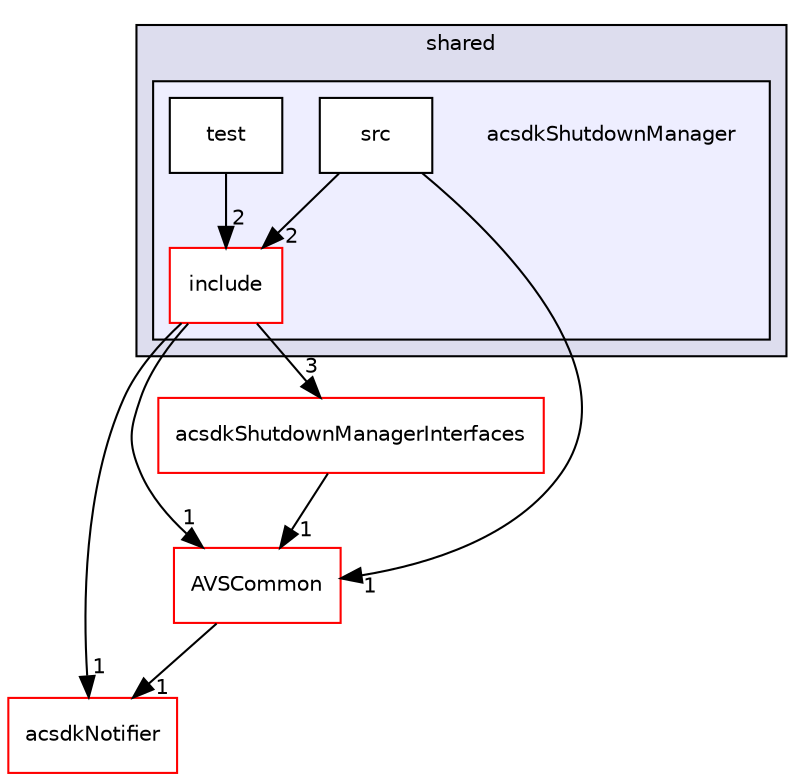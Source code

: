digraph "/workplace/avs-device-sdk/shared/acsdkShutdownManager" {
  compound=true
  node [ fontsize="10", fontname="Helvetica"];
  edge [ labelfontsize="10", labelfontname="Helvetica"];
  subgraph clusterdir_9982052f7ce695d12571567315b2fafa {
    graph [ bgcolor="#ddddee", pencolor="black", label="shared" fontname="Helvetica", fontsize="10", URL="dir_9982052f7ce695d12571567315b2fafa.html"]
  subgraph clusterdir_1f2d4964515b42f85363ee844ecf71fd {
    graph [ bgcolor="#eeeeff", pencolor="black", label="" URL="dir_1f2d4964515b42f85363ee844ecf71fd.html"];
    dir_1f2d4964515b42f85363ee844ecf71fd [shape=plaintext label="acsdkShutdownManager"];
    dir_1e2775583cf3746421efce1d388d8147 [shape=box label="include" color="red" fillcolor="white" style="filled" URL="dir_1e2775583cf3746421efce1d388d8147.html"];
    dir_ed23ad1438dd3dfc29928372cf9067b5 [shape=box label="src" color="black" fillcolor="white" style="filled" URL="dir_ed23ad1438dd3dfc29928372cf9067b5.html"];
    dir_89bb97067f72466e6c03f8e4563103ce [shape=box label="test" color="black" fillcolor="white" style="filled" URL="dir_89bb97067f72466e6c03f8e4563103ce.html"];
  }
  }
  dir_fe5a1e31b2404c649ea4321e0ec6a380 [shape=box label="acsdkNotifier" fillcolor="white" style="filled" color="red" URL="dir_fe5a1e31b2404c649ea4321e0ec6a380.html"];
  dir_13e65effb2bde530b17b3d5eefcd0266 [shape=box label="AVSCommon" fillcolor="white" style="filled" color="red" URL="dir_13e65effb2bde530b17b3d5eefcd0266.html"];
  dir_327d2d2447c2d09118d81200f3476bc6 [shape=box label="acsdkShutdownManagerInterfaces" fillcolor="white" style="filled" color="red" URL="dir_327d2d2447c2d09118d81200f3476bc6.html"];
  dir_89bb97067f72466e6c03f8e4563103ce->dir_1e2775583cf3746421efce1d388d8147 [headlabel="2", labeldistance=1.5 headhref="dir_000620_000617.html"];
  dir_ed23ad1438dd3dfc29928372cf9067b5->dir_1e2775583cf3746421efce1d388d8147 [headlabel="2", labeldistance=1.5 headhref="dir_000619_000617.html"];
  dir_ed23ad1438dd3dfc29928372cf9067b5->dir_13e65effb2bde530b17b3d5eefcd0266 [headlabel="1", labeldistance=1.5 headhref="dir_000619_000017.html"];
  dir_1e2775583cf3746421efce1d388d8147->dir_fe5a1e31b2404c649ea4321e0ec6a380 [headlabel="1", labeldistance=1.5 headhref="dir_000617_000605.html"];
  dir_1e2775583cf3746421efce1d388d8147->dir_13e65effb2bde530b17b3d5eefcd0266 [headlabel="1", labeldistance=1.5 headhref="dir_000617_000017.html"];
  dir_1e2775583cf3746421efce1d388d8147->dir_327d2d2447c2d09118d81200f3476bc6 [headlabel="3", labeldistance=1.5 headhref="dir_000617_000621.html"];
  dir_13e65effb2bde530b17b3d5eefcd0266->dir_fe5a1e31b2404c649ea4321e0ec6a380 [headlabel="1", labeldistance=1.5 headhref="dir_000017_000605.html"];
  dir_327d2d2447c2d09118d81200f3476bc6->dir_13e65effb2bde530b17b3d5eefcd0266 [headlabel="1", labeldistance=1.5 headhref="dir_000621_000017.html"];
}
